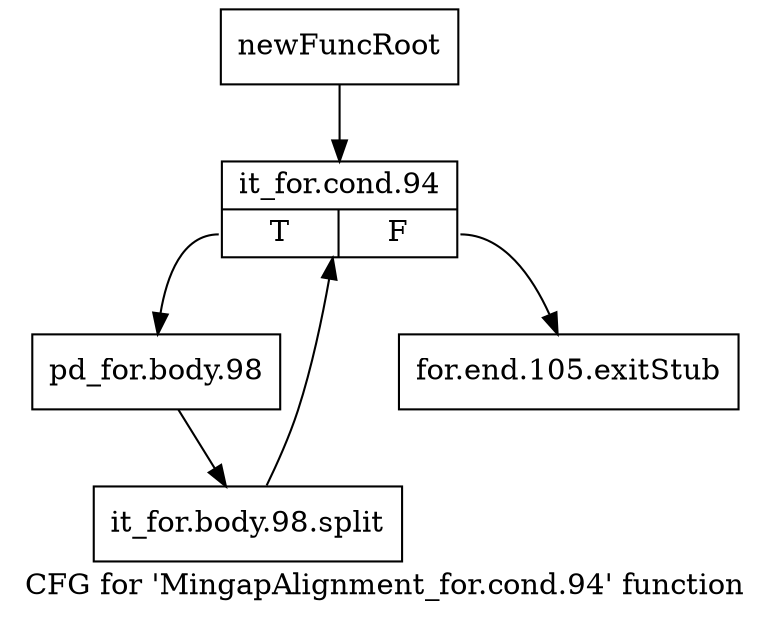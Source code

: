 digraph "CFG for 'MingapAlignment_for.cond.94' function" {
	label="CFG for 'MingapAlignment_for.cond.94' function";

	Node0x32bb300 [shape=record,label="{newFuncRoot}"];
	Node0x32bb300 -> Node0x32bb3a0;
	Node0x32bb350 [shape=record,label="{for.end.105.exitStub}"];
	Node0x32bb3a0 [shape=record,label="{it_for.cond.94|{<s0>T|<s1>F}}"];
	Node0x32bb3a0:s0 -> Node0x32bb3f0;
	Node0x32bb3a0:s1 -> Node0x32bb350;
	Node0x32bb3f0 [shape=record,label="{pd_for.body.98}"];
	Node0x32bb3f0 -> Node0x38c7660;
	Node0x38c7660 [shape=record,label="{it_for.body.98.split}"];
	Node0x38c7660 -> Node0x32bb3a0;
}

